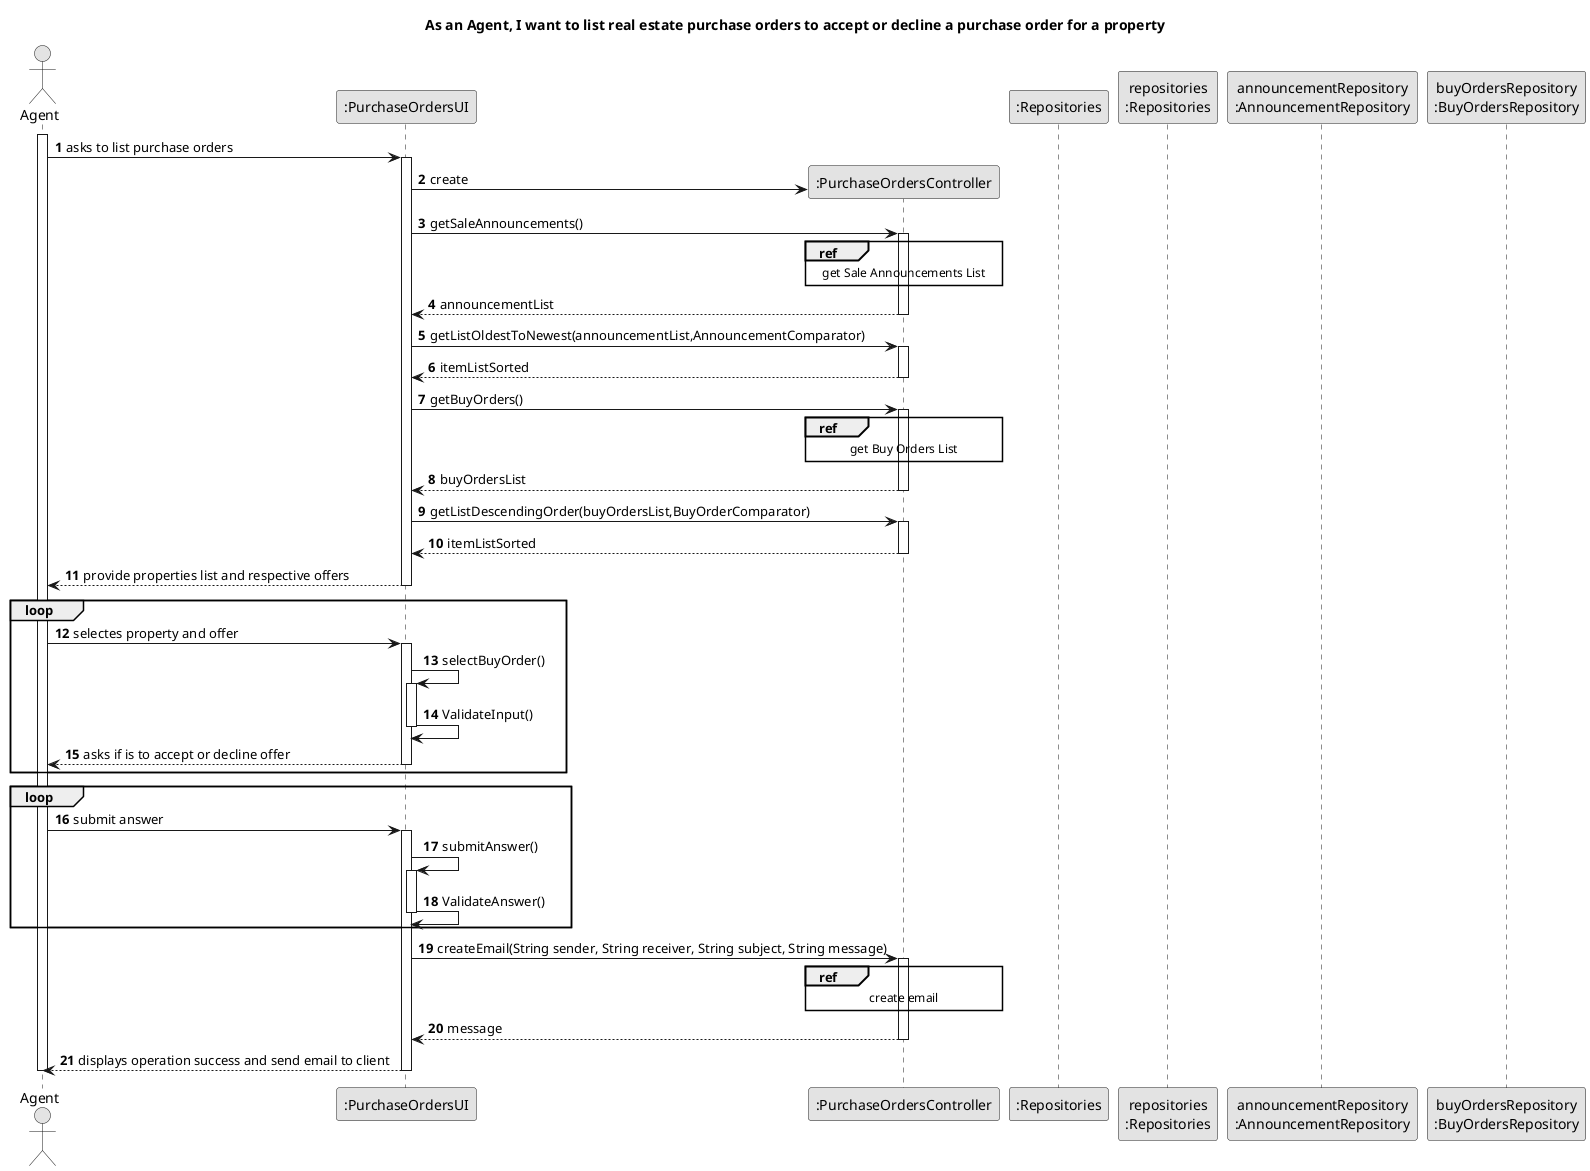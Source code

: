 @startuml
skinparam monochrome true
skinparam packageStyle rectangle
skinparam shadowing false

title As an Agent, I want to list real estate purchase orders to accept or decline a purchase order for a property

autonumber

actor "Agent" as AGT
participant ":PurchaseOrdersUI" as UI
participant ":PurchaseOrdersController" as CTRL
participant ":Repositories" as RepositorySingleton
participant "repositories\n:Repositories" as PLAT
participant "announcementRepository\n:AnnouncementRepository" as LOC
participant "buyOrdersRepository\n:BuyOrdersRepository" as REP


activate AGT

    AGT -> UI : asks to list purchase orders

        activate UI

            UI -> CTRL** : create

            UI->CTRL : getSaleAnnouncements()

                activate CTRL
                    ref over CTRL
                    get Sale Announcements List
                    end ref

                autonumber 4
                CTRL-->UI : announcementList
                deactivate CTRL

            UI -> CTRL : getListOldestToNewest(announcementList,AnnouncementComparator)
                activate CTRL



            autonumber 6
            CTRL --> UI : itemListSorted
            deactivate CTRL

            UI ->CTRL: getBuyOrders()

                activate CTRL
                    ref over CTRL
                    get Buy Orders List
                    end ref

                autonumber 8
            CTRL-->UI : buyOrdersList
            deactivate CTRL

            UI -> CTRL : getListDescendingOrder(buyOrdersList,BuyOrderComparator)
                activate CTRL


            autonumber 10
            CTRL --> UI : itemListSorted
            deactivate CTRL

            UI --> AGT : provide properties list and respective offers
        deactivate UI

    group loop
    AGT -> UI : selectes property and offer
    activate UI

        UI -> UI : selectBuyOrder()
        activate UI

        UI->UI : ValidateInput()
        deactivate UI


    UI--> AGT : asks if is to accept or decline offer
    deactivate UI
    end

    group loop
    AGT -> UI : submit answer
    activate UI

        UI -> UI : submitAnswer()
        activate UI

        UI->UI : ValidateAnswer()
        deactivate UI
    end

        UI -> CTRL : createEmail(String sender, String receiver, String subject, String message)
            activate CTRL
                ref over CTRL
                create email
                end ref
            CTRL --> UI : message
        deactivate CTRL
    UI --> AGT: displays operation success and send email to client
    deactivate UI


deactivate AGT

@enduml